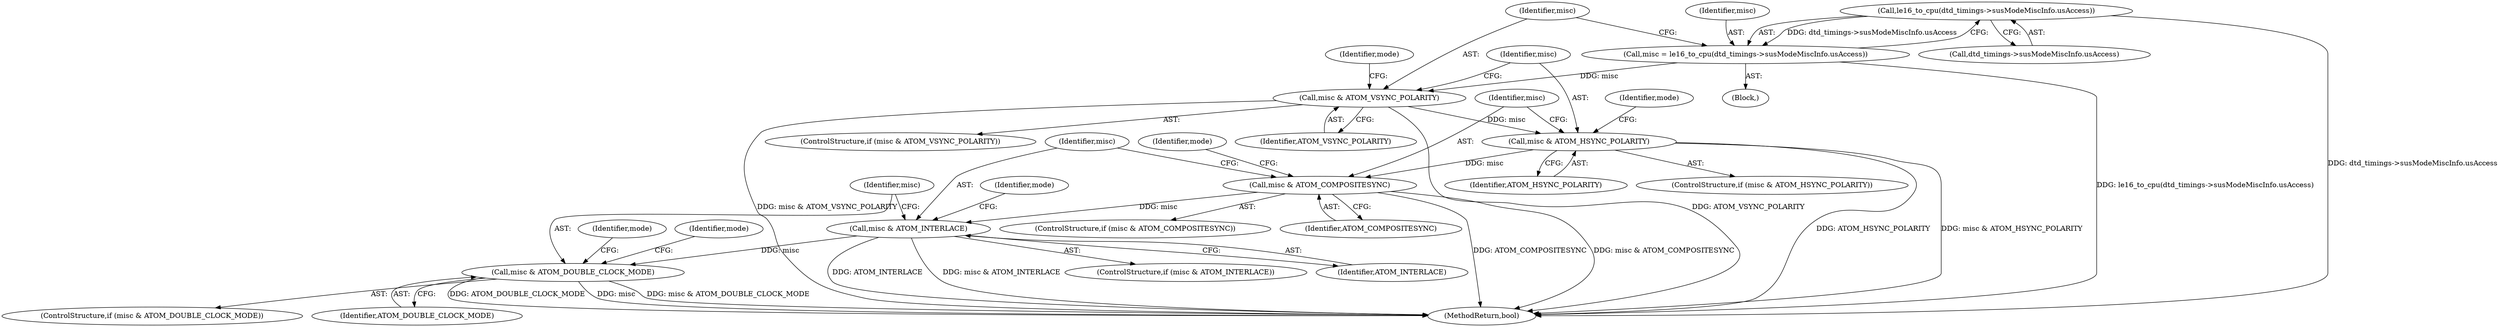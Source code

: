 digraph "0_linux_0031c41be5c529f8329e327b63cde92ba1284842@pointer" {
"1000494" [label="(Call,le16_to_cpu(dtd_timings->susModeMiscInfo.usAccess))"];
"1000492" [label="(Call,misc = le16_to_cpu(dtd_timings->susModeMiscInfo.usAccess))"];
"1000501" [label="(Call,misc & ATOM_VSYNC_POLARITY)"];
"1000510" [label="(Call,misc & ATOM_HSYNC_POLARITY)"];
"1000519" [label="(Call,misc & ATOM_COMPOSITESYNC)"];
"1000528" [label="(Call,misc & ATOM_INTERLACE)"];
"1000537" [label="(Call,misc & ATOM_DOUBLE_CLOCK_MODE)"];
"1000500" [label="(ControlStructure,if (misc & ATOM_VSYNC_POLARITY))"];
"1000538" [label="(Identifier,misc)"];
"1000547" [label="(Identifier,mode)"];
"1000510" [label="(Call,misc & ATOM_HSYNC_POLARITY)"];
"1000512" [label="(Identifier,ATOM_HSYNC_POLARITY)"];
"1000530" [label="(Identifier,ATOM_INTERLACE)"];
"1000501" [label="(Call,misc & ATOM_VSYNC_POLARITY)"];
"1000495" [label="(Call,dtd_timings->susModeMiscInfo.usAccess)"];
"1000144" [label="(Block,)"];
"1000492" [label="(Call,misc = le16_to_cpu(dtd_timings->susModeMiscInfo.usAccess))"];
"1000519" [label="(Call,misc & ATOM_COMPOSITESYNC)"];
"1000524" [label="(Identifier,mode)"];
"1000493" [label="(Identifier,misc)"];
"1000537" [label="(Call,misc & ATOM_DOUBLE_CLOCK_MODE)"];
"1000503" [label="(Identifier,ATOM_VSYNC_POLARITY)"];
"1000506" [label="(Identifier,mode)"];
"1000520" [label="(Identifier,misc)"];
"1000536" [label="(ControlStructure,if (misc & ATOM_DOUBLE_CLOCK_MODE))"];
"1000558" [label="(MethodReturn,bool)"];
"1000529" [label="(Identifier,misc)"];
"1000511" [label="(Identifier,misc)"];
"1000539" [label="(Identifier,ATOM_DOUBLE_CLOCK_MODE)"];
"1000528" [label="(Call,misc & ATOM_INTERLACE)"];
"1000502" [label="(Identifier,misc)"];
"1000527" [label="(ControlStructure,if (misc & ATOM_INTERLACE))"];
"1000533" [label="(Identifier,mode)"];
"1000521" [label="(Identifier,ATOM_COMPOSITESYNC)"];
"1000509" [label="(ControlStructure,if (misc & ATOM_HSYNC_POLARITY))"];
"1000494" [label="(Call,le16_to_cpu(dtd_timings->susModeMiscInfo.usAccess))"];
"1000518" [label="(ControlStructure,if (misc & ATOM_COMPOSITESYNC))"];
"1000542" [label="(Identifier,mode)"];
"1000515" [label="(Identifier,mode)"];
"1000494" -> "1000492"  [label="AST: "];
"1000494" -> "1000495"  [label="CFG: "];
"1000495" -> "1000494"  [label="AST: "];
"1000492" -> "1000494"  [label="CFG: "];
"1000494" -> "1000558"  [label="DDG: dtd_timings->susModeMiscInfo.usAccess"];
"1000494" -> "1000492"  [label="DDG: dtd_timings->susModeMiscInfo.usAccess"];
"1000492" -> "1000144"  [label="AST: "];
"1000493" -> "1000492"  [label="AST: "];
"1000502" -> "1000492"  [label="CFG: "];
"1000492" -> "1000558"  [label="DDG: le16_to_cpu(dtd_timings->susModeMiscInfo.usAccess)"];
"1000492" -> "1000501"  [label="DDG: misc"];
"1000501" -> "1000500"  [label="AST: "];
"1000501" -> "1000503"  [label="CFG: "];
"1000502" -> "1000501"  [label="AST: "];
"1000503" -> "1000501"  [label="AST: "];
"1000506" -> "1000501"  [label="CFG: "];
"1000511" -> "1000501"  [label="CFG: "];
"1000501" -> "1000558"  [label="DDG: ATOM_VSYNC_POLARITY"];
"1000501" -> "1000558"  [label="DDG: misc & ATOM_VSYNC_POLARITY"];
"1000501" -> "1000510"  [label="DDG: misc"];
"1000510" -> "1000509"  [label="AST: "];
"1000510" -> "1000512"  [label="CFG: "];
"1000511" -> "1000510"  [label="AST: "];
"1000512" -> "1000510"  [label="AST: "];
"1000515" -> "1000510"  [label="CFG: "];
"1000520" -> "1000510"  [label="CFG: "];
"1000510" -> "1000558"  [label="DDG: ATOM_HSYNC_POLARITY"];
"1000510" -> "1000558"  [label="DDG: misc & ATOM_HSYNC_POLARITY"];
"1000510" -> "1000519"  [label="DDG: misc"];
"1000519" -> "1000518"  [label="AST: "];
"1000519" -> "1000521"  [label="CFG: "];
"1000520" -> "1000519"  [label="AST: "];
"1000521" -> "1000519"  [label="AST: "];
"1000524" -> "1000519"  [label="CFG: "];
"1000529" -> "1000519"  [label="CFG: "];
"1000519" -> "1000558"  [label="DDG: misc & ATOM_COMPOSITESYNC"];
"1000519" -> "1000558"  [label="DDG: ATOM_COMPOSITESYNC"];
"1000519" -> "1000528"  [label="DDG: misc"];
"1000528" -> "1000527"  [label="AST: "];
"1000528" -> "1000530"  [label="CFG: "];
"1000529" -> "1000528"  [label="AST: "];
"1000530" -> "1000528"  [label="AST: "];
"1000533" -> "1000528"  [label="CFG: "];
"1000538" -> "1000528"  [label="CFG: "];
"1000528" -> "1000558"  [label="DDG: misc & ATOM_INTERLACE"];
"1000528" -> "1000558"  [label="DDG: ATOM_INTERLACE"];
"1000528" -> "1000537"  [label="DDG: misc"];
"1000537" -> "1000536"  [label="AST: "];
"1000537" -> "1000539"  [label="CFG: "];
"1000538" -> "1000537"  [label="AST: "];
"1000539" -> "1000537"  [label="AST: "];
"1000542" -> "1000537"  [label="CFG: "];
"1000547" -> "1000537"  [label="CFG: "];
"1000537" -> "1000558"  [label="DDG: ATOM_DOUBLE_CLOCK_MODE"];
"1000537" -> "1000558"  [label="DDG: misc"];
"1000537" -> "1000558"  [label="DDG: misc & ATOM_DOUBLE_CLOCK_MODE"];
}
